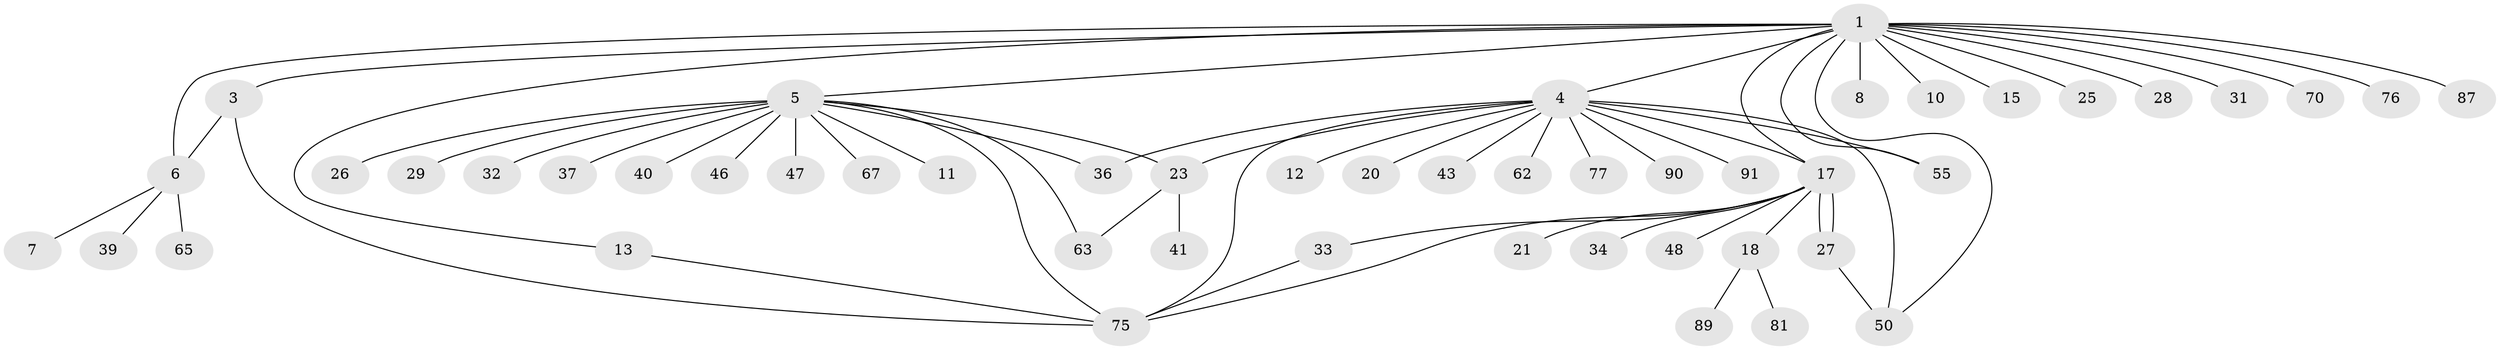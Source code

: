 // original degree distribution, {18: 0.009900990099009901, 3: 0.10891089108910891, 5: 0.039603960396039604, 14: 0.009900990099009901, 15: 0.009900990099009901, 2: 0.2079207920792079, 1: 0.5445544554455446, 6: 0.019801980198019802, 12: 0.009900990099009901, 7: 0.009900990099009901, 4: 0.0297029702970297}
// Generated by graph-tools (version 1.1) at 2025/14/03/09/25 04:14:45]
// undirected, 50 vertices, 63 edges
graph export_dot {
graph [start="1"]
  node [color=gray90,style=filled];
  1 [super="+2"];
  3 [super="+78+79"];
  4 [super="+9"];
  5;
  6;
  7 [super="+22"];
  8;
  10;
  11 [super="+54"];
  12 [super="+60+14"];
  13 [super="+57"];
  15;
  17 [super="+30+84+80+71+45"];
  18;
  20;
  21;
  23 [super="+52+86+93"];
  25;
  26;
  27;
  28 [super="+64+59+73+95+85"];
  29;
  31;
  32;
  33 [super="+53"];
  34;
  36 [super="+83+51"];
  37 [super="+38"];
  39;
  40 [super="+66+69+101"];
  41 [super="+56"];
  43;
  46 [super="+100"];
  47;
  48;
  50 [super="+58"];
  55;
  62;
  63 [super="+97+98"];
  65;
  67;
  70;
  75 [super="+96+94+82+88"];
  76;
  77;
  81;
  87;
  89;
  90;
  91;
  1 -- 3 [weight=2];
  1 -- 4;
  1 -- 5;
  1 -- 6;
  1 -- 8;
  1 -- 10;
  1 -- 13;
  1 -- 15;
  1 -- 25;
  1 -- 28 [weight=2];
  1 -- 31;
  1 -- 55;
  1 -- 70;
  1 -- 87;
  1 -- 50;
  1 -- 76;
  1 -- 17;
  3 -- 75;
  3 -- 6;
  4 -- 12 [weight=2];
  4 -- 17;
  4 -- 20;
  4 -- 23;
  4 -- 43;
  4 -- 50 [weight=2];
  4 -- 55;
  4 -- 62;
  4 -- 75;
  4 -- 90;
  4 -- 91;
  4 -- 77;
  4 -- 36;
  5 -- 11;
  5 -- 23;
  5 -- 26;
  5 -- 29;
  5 -- 32;
  5 -- 36;
  5 -- 37;
  5 -- 40 [weight=2];
  5 -- 46;
  5 -- 47;
  5 -- 63;
  5 -- 67;
  5 -- 75;
  6 -- 7;
  6 -- 39;
  6 -- 65;
  13 -- 75;
  17 -- 18;
  17 -- 21;
  17 -- 27;
  17 -- 27;
  17 -- 33;
  17 -- 34;
  17 -- 48;
  17 -- 75;
  18 -- 81;
  18 -- 89;
  23 -- 41;
  23 -- 63;
  27 -- 50;
  33 -- 75;
}
